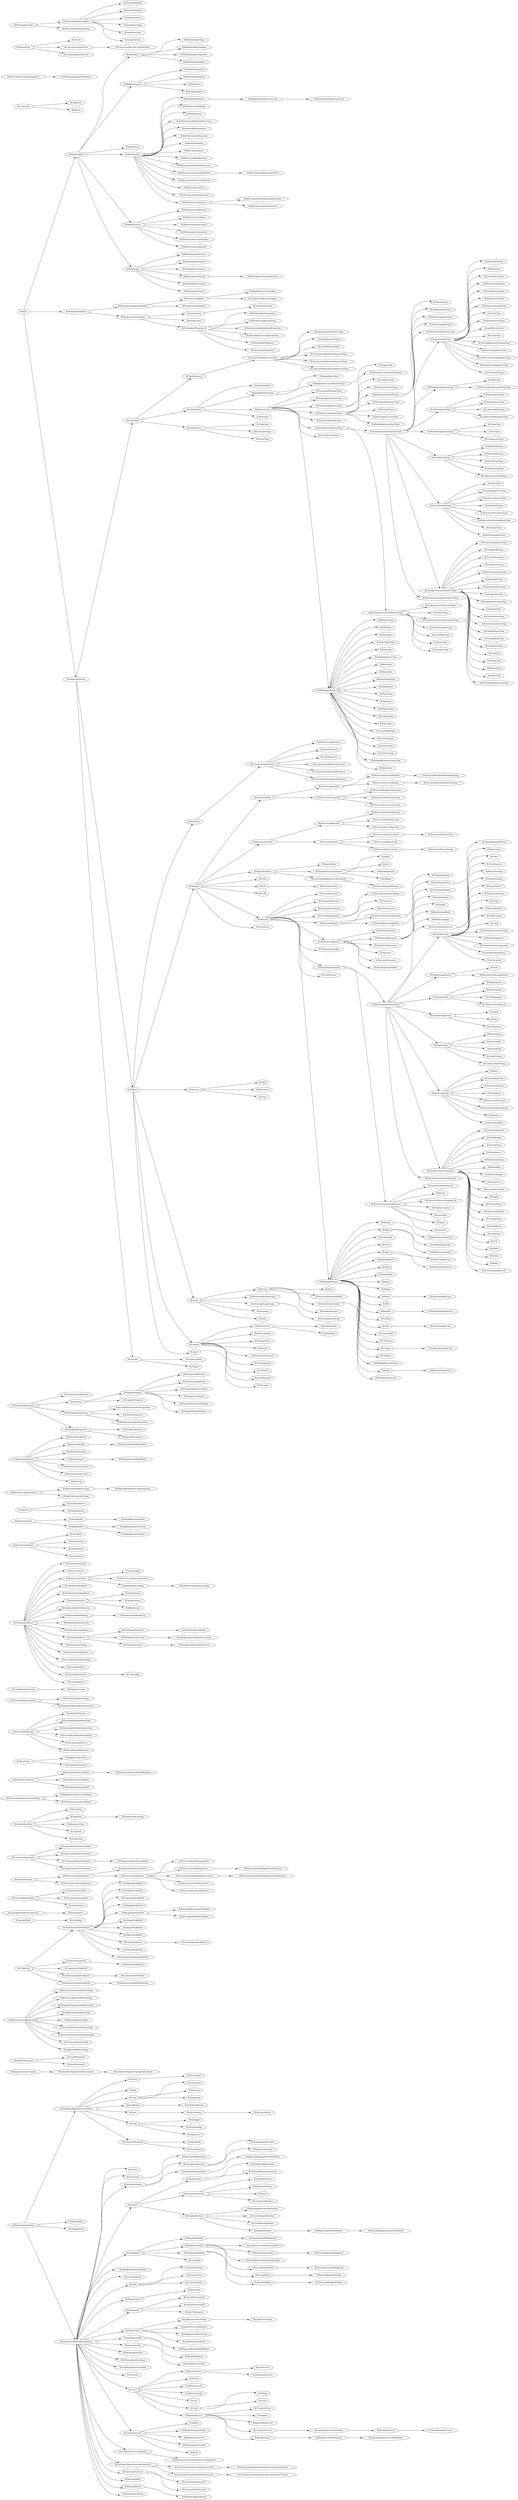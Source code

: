 digraph G {
 rankdir=LR;
  IfcRepresentationItem -> {IfcTopologicalRepresentationItem, IfcStyledItem, IfcMappedItem, IfcGeometricRepresentationItem};
  IfcTopologicalRepresentationItem -> {IfcVertex, IfcPath, IfcLoop, IfcFaceBound, IfcFace, IfcEdge, IfcConnectedFaceSet};
  IfcVertex -> {IfcVertexPoint};
  IfcLoop -> {IfcVertexLoop, IfcPolyLoop, IfcEdgeLoop};
  IfcFaceBound -> {IfcFaceOuterBound};
  IfcFace -> {IfcFaceSurface};
  IfcFaceSurface -> {IfcAdvancedFace};
  IfcEdge -> {IfcSubedge, IfcOrientedEdge, IfcEdgeCurve};
  IfcConnectedFaceSet -> {IfcOpenShell, IfcClosedShell};
  IfcGeometricRepresentationItem -> {IfcVector, IfcTextLiteral, IfcTessellatedItem, IfcSurface, IfcSolidModel, IfcShellBasedSurfaceModel, IfcSectionedSpine, IfcPoint, IfcPlanarExtent, IfcPlacement, IfcLightSource, IfcHalfSpaceSolid, IfcGeometricSet, IfcFillAreaStyleTiles, IfcFillAreaStyleHatching, IfcFaceBasedSurfaceModel, IfcDirection, IfcCurve, IfcCsgPrimitive3D, IfcCompositeCurveSegment, IfcCartesianTransformationOperator, IfcCartesianPointList, IfcBoundingBox, IfcBooleanResult, IfcAnnotationFillArea};
  IfcTextLiteral -> {IfcTextLiteralWithExtent};
  IfcTessellatedItem -> {IfcTessellatedFaceSet, IfcIndexedPolygonalFace};
  IfcTessellatedFaceSet -> {IfcTriangulatedFaceSet, IfcPolygonalFaceSet};
  IfcIndexedPolygonalFace -> {IfcIndexedPolygonalFaceWithVoids};
  IfcSurface -> {IfcSweptSurface, IfcElementarySurface, IfcBoundedSurface};
  IfcSweptSurface -> {IfcSurfaceOfRevolution, IfcSurfaceOfLinearExtrusion};
  IfcElementarySurface -> {IfcToroidalSurface, IfcSphericalSurface, IfcPlane, IfcCylindricalSurface};
  IfcBoundedSurface -> {IfcRectangularTrimmedSurface, IfcCurveBoundedSurface, IfcCurveBoundedPlane, IfcBSplineSurface};
  IfcBSplineSurface -> {IfcBSplineSurfaceWithKnots};
  IfcBSplineSurfaceWithKnots -> {IfcRationalBSplineSurfaceWithKnots};
  IfcSolidModel -> {IfcSweptDiskSolid, IfcSweptAreaSolid, IfcManifoldSolidBrep, IfcCsgSolid};
  IfcSweptDiskSolid -> {IfcSweptDiskSolidPolygonal};
  IfcSweptAreaSolid -> {IfcSurfaceCurveSweptAreaSolid, IfcRevolvedAreaSolid, IfcFixedReferenceSweptAreaSolid, IfcExtrudedAreaSolid};
  IfcRevolvedAreaSolid -> {IfcRevolvedAreaSolidTapered};
  IfcExtrudedAreaSolid -> {IfcExtrudedAreaSolidTapered};
  IfcManifoldSolidBrep -> {IfcFacetedBrep, IfcAdvancedBrep};
  IfcFacetedBrep -> {IfcFacetedBrepWithVoids};
  IfcAdvancedBrep -> {IfcAdvancedBrepWithVoids};
  IfcPoint -> {IfcPointOnSurface, IfcPointOnCurve, IfcCartesianPoint};
  IfcPlanarExtent -> {IfcPlanarBox};
  IfcPlacement -> {IfcAxis2Placement3D, IfcAxis2Placement2D, IfcAxis1Placement};
  IfcLightSource -> {IfcLightSourcePositional, IfcLightSourceGoniometric, IfcLightSourceDirectional, IfcLightSourceAmbient};
  IfcLightSourcePositional -> {IfcLightSourceSpot};
  IfcHalfSpaceSolid -> {IfcPolygonalBoundedHalfSpace, IfcBoxedHalfSpace};
  IfcGeometricSet -> {IfcGeometricCurveSet};
  IfcCurve -> {IfcSurfaceCurve, IfcPcurve, IfcOffsetCurve3D, IfcOffsetCurve2D, IfcLine, IfcConic, IfcBoundedCurve};
  IfcSurfaceCurve -> {IfcSeamCurve, IfcIntersectionCurve};
  IfcConic -> {IfcEllipse, IfcCircle};
  IfcBoundedCurve -> {IfcTrimmedCurve, IfcPolyline, IfcIndexedPolyCurve, IfcCompositeCurve, IfcBSplineCurve};
  IfcCompositeCurve -> {IfcCompositeCurveOnSurface};
  IfcCompositeCurveOnSurface -> {IfcBoundaryCurve};
  IfcBoundaryCurve -> {IfcOuterBoundaryCurve};
  IfcBSplineCurve -> {IfcBSplineCurveWithKnots};
  IfcBSplineCurveWithKnots -> {IfcRationalBSplineCurveWithKnots};
  IfcCsgPrimitive3D -> {IfcSphere, IfcRightCircularCylinder, IfcRightCircularCone, IfcRectangularPyramid, IfcBlock};
  IfcCompositeCurveSegment -> {IfcReparametrisedCompositeCurveSegment};
  IfcCartesianTransformationOperator -> {IfcCartesianTransformationOperator3D, IfcCartesianTransformationOperator2D};
  IfcCartesianTransformationOperator3D -> {IfcCartesianTransformationOperator3DnonUniform};
  IfcCartesianTransformationOperator2D -> {IfcCartesianTransformationOperator2DnonUniform};
  IfcCartesianPointList -> {IfcCartesianPointList3D, IfcCartesianPointList2D};
  IfcBooleanResult -> {IfcBooleanClippingResult};
  IfcRepresentationContext -> {IfcGeometricRepresentationContext};
  IfcGeometricRepresentationContext -> {IfcGeometricRepresentationSubContext};
  IfcObjectPlacement -> {IfcLocalPlacement, IfcGridPlacement};
  IfcResourceLevelRelationship -> {IfcResourceConstraintRelationship, IfcResourceApprovalRelationship, IfcPropertyDependencyRelationship, IfcOrganizationRelationship, IfcMaterialRelationship, IfcExternalReferenceRelationship, IfcDocumentInformationRelationship, IfcCurrencyRelationship, IfcApprovalRelationship};
  IfcProfileDef -> {IfcParameterizedProfileDef, IfcDerivedProfileDef, IfcCompositeProfileDef, IfcArbitraryOpenProfileDef, IfcArbitraryClosedProfileDef};
  IfcParameterizedProfileDef -> {IfcZShapeProfileDef, IfcUShapeProfileDef, IfcTrapeziumProfileDef, IfcTShapeProfileDef, IfcRectangleProfileDef, IfcLShapeProfileDef, IfcIShapeProfileDef, IfcEllipseProfileDef, IfcCircleProfileDef, IfcCShapeProfileDef, IfcAsymmetricIShapeProfileDef};
  IfcRectangleProfileDef -> {IfcRoundedRectangleProfileDef, IfcRectangleHollowProfileDef};
  IfcCircleProfileDef -> {IfcCircleHollowProfileDef};
  IfcDerivedProfileDef -> {IfcMirroredProfileDef};
  IfcArbitraryOpenProfileDef -> {IfcCenterLineProfileDef};
  IfcArbitraryClosedProfileDef -> {IfcArbitraryProfileDefWithVoids};
  IfcAppliedValue -> {IfcCostValue};
  IfcCoordinateReferenceSystem -> {IfcProjectedCrs};
  IfcExternalInformation -> {IfcLibraryInformation, IfcDocumentInformation, IfcClassification};
  IfcStructuralLoad -> {IfcStructuralLoadOrResult, IfcStructuralLoadConfiguration};
  IfcStructuralLoadOrResult -> {IfcSurfaceReinforcementArea, IfcStructuralLoadStatic};
  IfcStructuralLoadStatic -> {IfcStructuralLoadTemperature, IfcStructuralLoadSingleForce, IfcStructuralLoadSingleDisplacement, IfcStructuralLoadPlanarForce, IfcStructuralLoadLinearForce};
  IfcStructuralLoadSingleForce -> {IfcStructuralLoadSingleForceWarping};
  IfcStructuralLoadSingleDisplacement -> {IfcStructuralLoadSingleDisplacementDistortion};
  IfcConnectionGeometry -> {IfcConnectionVolumeGeometry, IfcConnectionSurfaceGeometry, IfcConnectionPointGeometry, IfcConnectionCurveGeometry};
  IfcConnectionPointGeometry -> {IfcConnectionPointEccentricity};
  IfcSchedulingTime -> {IfcWorkTime, IfcTaskTime, IfcResourceTime, IfcLagTime, IfcEventTime};
  IfcTaskTime -> {IfcTaskTimeRecurring};
  IfcStructuralConnectionCondition -> {IfcSlippageConnectionCondition, IfcFailureConnectionCondition};
  IfcBoundaryCondition -> {IfcBoundaryNodeCondition, IfcBoundaryFaceCondition, IfcBoundaryEdgeCondition};
  IfcBoundaryNodeCondition -> {IfcBoundaryNodeConditionWarping};
  IfcTimeSeries -> {IfcRegularTimeSeries, IfcIrregularTimeSeries};
  IfcExternalReference -> {IfcLibraryReference, IfcExternallyDefinedTextFont, IfcExternallyDefinedSurfaceStyle, IfcExternallyDefinedHatchStyle, IfcDocumentReference, IfcClassificationReference};
  IfcProductRepresentation -> {IfcProductDefinitionShape, IfcMaterialDefinitionRepresentation};
  IfcCoordinateOperation -> {IfcMapConversion};
  IfcPresentationItem -> {IfcTextureVertexList, IfcTextureVertex, IfcTextureCoordinate, IfcTextStyleTextModel, IfcTextStyleForDefinedFont, IfcSurfaceTexture, IfcSurfaceStyleWithTextures, IfcSurfaceStyleShading, IfcSurfaceStyleRefraction, IfcSurfaceStyleLighting, IfcPreDefinedItem, IfcIndexedColourMap, IfcCurveStyleFontPattern, IfcCurveStyleFontAndScaling, IfcCurveStyleFont, IfcColourSpecification, IfcColourRgbList};
  IfcTextureCoordinate -> {IfcTextureMap, IfcTextureCoordinateGenerator, IfcIndexedTextureMap};
  IfcIndexedTextureMap -> {IfcIndexedTriangleTextureMap};
  IfcSurfaceTexture -> {IfcPixelTexture, IfcImageTexture, IfcBlobTexture};
  IfcSurfaceStyleShading -> {IfcSurfaceStyleRendering};
  IfcPreDefinedItem -> {IfcPreDefinedTextFont, IfcPreDefinedCurveFont, IfcPreDefinedColour};
  IfcPreDefinedTextFont -> {IfcTextStyleFontModel};
  IfcPreDefinedCurveFont -> {IfcDraughtingPreDefinedCurveFont};
  IfcPreDefinedColour -> {IfcDraughtingPreDefinedColour};
  IfcColourSpecification -> {IfcColourRgb};
  IfcPresentationStyle -> {IfcTextStyle, IfcSurfaceStyle, IfcFillAreaStyle, IfcCurveStyle};
  IfcRepresentation -> {IfcStyleModel, IfcShapeModel};
  IfcStyleModel -> {IfcStyledRepresentation};
  IfcShapeModel -> {IfcTopologyRepresentation, IfcShapeRepresentation};
  IfcAddress -> {IfcTelecomAddress, IfcPostalAddress};
  IfcMaterialUsageDefinition -> {IfcMaterialProfileSetUsage, IfcMaterialLayerSetUsage};
  IfcMaterialProfileSetUsage -> {IfcMaterialProfileSetUsageTapering};
  IfcMaterialDefinition -> {IfcMaterialProfileSet, IfcMaterialProfile, IfcMaterialLayerSet, IfcMaterialLayer, IfcMaterialConstituentSet, IfcMaterialConstituent, IfcMaterial};
  IfcMaterialProfile -> {IfcMaterialProfileWithOffsets};
  IfcMaterialLayer -> {IfcMaterialLayerWithOffsets};
  IfcPropertyAbstraction -> {IfcPropertyEnumeration, IfcProperty, IfcPreDefinedProperties, IfcExtendedProperties};
  IfcProperty -> {IfcSimpleProperty, IfcComplexProperty};
  IfcSimpleProperty -> {IfcPropertyTableValue, IfcPropertySingleValue, IfcPropertyReferenceValue, IfcPropertyListValue, IfcPropertyEnumeratedValue, IfcPropertyBoundedValue};
  IfcPreDefinedProperties -> {IfcSectionReinforcementProperties, IfcSectionProperties, IfcReinforcementBarProperties};
  IfcExtendedProperties -> {IfcProfileProperties, IfcMaterialProperties};
  IfcRoot -> {IfcRelationship, IfcPropertyDefinition, IfcObjectDefinition};
  IfcRelationship -> {IfcRelDefines, IfcRelDecomposes, IfcRelDeclares, IfcRelConnects, IfcRelAssociates, IfcRelAssigns};
  IfcRelDefines -> {IfcRelDefinesByType, IfcRelDefinesByTemplate, IfcRelDefinesByProperties, IfcRelDefinesByObject};
  IfcRelDecomposes -> {IfcRelVoidsElement, IfcRelProjectsElement, IfcRelNests, IfcRelAggregates};
  IfcRelConnects -> {IfcRelSpaceBoundary, IfcRelServicesBuildings, IfcRelSequence, IfcRelReferencedInSpatialStructure, IfcRelInterferesElements, IfcRelFlowControlElements, IfcRelFillsElement, IfcRelCoversSpaces, IfcRelCoversBldgElements, IfcRelContainedInSpatialStructure, IfcRelConnectsStructuralMember, IfcRelConnectsStructuralActivity, IfcRelConnectsPorts, IfcRelConnectsPortToElement, IfcRelConnectsElements};
  IfcRelSpaceBoundary -> {IfcRelSpaceBoundary1stLevel};
  IfcRelSpaceBoundary1stLevel -> {IfcRelSpaceBoundary2ndLevel};
  IfcRelConnectsStructuralMember -> {IfcRelConnectsWithEccentricity};
  IfcRelConnectsElements -> {IfcRelConnectsWithRealizingElements, IfcRelConnectsPathElements};
  IfcRelAssociates -> {IfcRelAssociatesMaterial, IfcRelAssociatesLibrary, IfcRelAssociatesDocument, IfcRelAssociatesConstraint, IfcRelAssociatesClassification, IfcRelAssociatesApproval};
  IfcRelAssigns -> {IfcRelAssignsToResource, IfcRelAssignsToProduct, IfcRelAssignsToProcess, IfcRelAssignsToGroup, IfcRelAssignsToControl, IfcRelAssignsToActor};
  IfcRelAssignsToGroup -> {IfcRelAssignsToGroupByFactor};
  IfcPropertyDefinition -> {IfcPropertyTemplateDefinition, IfcPropertySetDefinition};
  IfcPropertyTemplateDefinition -> {IfcPropertyTemplate, IfcPropertySetTemplate};
  IfcPropertyTemplate -> {IfcSimplePropertyTemplate, IfcComplexPropertyTemplate};
  IfcPropertySetDefinition -> {IfcQuantitySet, IfcPropertySet, IfcPreDefinedPropertySet};
  IfcQuantitySet -> {IfcElementQuantity};
  IfcPreDefinedPropertySet -> {IfcWindowPanelProperties, IfcWindowLiningProperties, IfcReinforcementDefinitionProperties, IfcPermeableCoveringProperties, IfcDoorPanelProperties, IfcDoorLiningProperties};
  IfcObjectDefinition -> {IfcTypeObject, IfcObject, IfcContext};
  IfcTypeObject -> {IfcTypeResource, IfcTypeProduct, IfcTypeProcess};
  IfcTypeResource -> {IfcConstructionResourceType};
  IfcConstructionResourceType -> {IfcSubContractResourceType, IfcLaborResourceType, IfcCrewResourceType, IfcConstructionProductResourceType, IfcConstructionMaterialResourceType, IfcConstructionEquipmentResourceType};
  IfcTypeProduct -> {IfcWindowStyle, IfcSpatialElementType, IfcElementType, IfcDoorStyle};
  IfcSpatialElementType -> {IfcSpatialZoneType, IfcSpatialStructureElementType};
  IfcSpatialStructureElementType -> {IfcSpaceType};
  IfcElementType -> {IfcTransportElementType, IfcGeographicElementType, IfcFurnishingElementType, IfcElementComponentType, IfcElementAssemblyType, IfcDistributionElementType, IfcCivilElementType, IfcBuildingElementType};
  IfcFurnishingElementType -> {IfcSystemFurnitureElementType, IfcFurnitureType};
  IfcElementComponentType -> {IfcVibrationIsolatorType, IfcReinforcingElementType, IfcMechanicalFastenerType, IfcFastenerType, IfcDiscreteAccessoryType, IfcBuildingElementPartType};
  IfcReinforcingElementType -> {IfcTendonType, IfcTendonAnchorType, IfcReinforcingMeshType, IfcReinforcingBarType};
  IfcDistributionElementType -> {IfcDistributionFlowElementType, IfcDistributionControlElementType};
  IfcDistributionFlowElementType -> {IfcFlowTreatmentDeviceType, IfcFlowTerminalType, IfcFlowStorageDeviceType, IfcFlowSegmentType, IfcFlowMovingDeviceType, IfcFlowFittingType, IfcFlowControllerType, IfcEnergyConversionDeviceType, IfcDistributionChamberElementType};
  IfcFlowTreatmentDeviceType -> {IfcInterceptorType, IfcFilterType, IfcDuctSilencerType};
  IfcFlowTerminalType -> {IfcWasteTerminalType, IfcStackTerminalType, IfcSpaceHeaterType, IfcSanitaryTerminalType, IfcOutletType, IfcMedicalDeviceType, IfcLightFixtureType, IfcLampType, IfcFireSuppressionTerminalType, IfcElectricApplianceType, IfcCommunicationsApplianceType, IfcAudioVisualApplianceType, IfcAirTerminalType};
  IfcFlowStorageDeviceType -> {IfcTankType, IfcElectricFlowStorageDeviceType};
  IfcFlowSegmentType -> {IfcPipeSegmentType, IfcDuctSegmentType, IfcCableSegmentType, IfcCableCarrierSegmentType};
  IfcFlowMovingDeviceType -> {IfcPumpType, IfcFanType, IfcCompressorType};
  IfcFlowFittingType -> {IfcPipeFittingType, IfcJunctionBoxType, IfcDuctFittingType, IfcCableFittingType, IfcCableCarrierFittingType};
  IfcFlowControllerType -> {IfcValveType, IfcSwitchingDeviceType, IfcProtectiveDeviceType, IfcFlowMeterType, IfcElectricTimeControlType, IfcElectricDistributionBoardType, IfcDamperType, IfcAirTerminalBoxType};
  IfcEnergyConversionDeviceType -> {IfcUnitaryEquipmentType, IfcTubeBundleType, IfcTransformerType, IfcSolarDeviceType, IfcMotorConnectionType, IfcHumidifierType, IfcHeatExchangerType, IfcEvaporatorType, IfcEvaporativeCoolerType, IfcEngineType, IfcElectricMotorType, IfcElectricGeneratorType, IfcCoolingTowerType, IfcCooledBeamType, IfcCondenserType, IfcCoilType, IfcChillerType, IfcBurnerType, IfcBoilerType, IfcAirToAirHeatRecoveryType};
  IfcDistributionControlElementType -> {IfcUnitaryControlElementType, IfcSensorType, IfcProtectiveDeviceTrippingUnitType, IfcFlowInstrumentType, IfcControllerType, IfcAlarmType, IfcActuatorType};
  IfcBuildingElementType -> {IfcWindowType, IfcWallType, IfcStairType, IfcStairFlightType, IfcSlabType, IfcShadingDeviceType, IfcRoofType, IfcRampType, IfcRampFlightType, IfcRailingType, IfcPlateType, IfcPileType, IfcMemberType, IfcFootingType, IfcDoorType, IfcCurtainWallType, IfcCoveringType, IfcColumnType, IfcChimneyType, IfcBuildingElementProxyType, IfcBeamType};
  IfcTypeProcess -> {IfcTaskType, IfcProcedureType, IfcEventType};
  IfcObject -> {IfcResource, IfcProduct, IfcProcess, IfcGroup, IfcControl, IfcActor};
  IfcResource -> {IfcConstructionResource};
  IfcConstructionResource -> {IfcSubContractResource, IfcLaborResource, IfcCrewResource, IfcConstructionProductResource, IfcConstructionMaterialResource, IfcConstructionEquipmentResource};
  IfcProduct -> {IfcStructuralItem, IfcStructuralActivity, IfcSpatialElement, IfcProxy, IfcPort, IfcGrid, IfcElement, IfcAnnotation};
  IfcStructuralItem -> {IfcStructuralMember, IfcStructuralConnection};
  IfcStructuralMember -> {IfcStructuralSurfaceMember, IfcStructuralCurveMember};
  IfcStructuralSurfaceMember -> {IfcStructuralSurfaceMemberVarying};
  IfcStructuralCurveMember -> {IfcStructuralCurveMemberVarying};
  IfcStructuralConnection -> {IfcStructuralSurfaceConnection, IfcStructuralPointConnection, IfcStructuralCurveConnection};
  IfcStructuralActivity -> {IfcStructuralReaction, IfcStructuralAction};
  IfcStructuralReaction -> {IfcStructuralSurfaceReaction, IfcStructuralPointReaction, IfcStructuralCurveReaction};
  IfcStructuralAction -> {IfcStructuralSurfaceAction, IfcStructuralPointAction, IfcStructuralCurveAction};
  IfcStructuralSurfaceAction -> {IfcStructuralPlanarAction};
  IfcStructuralCurveAction -> {IfcStructuralLinearAction};
  IfcSpatialElement -> {IfcSpatialZone, IfcSpatialStructureElement, IfcExternalSpatialStructureElement};
  IfcSpatialStructureElement -> {IfcSpace, IfcSite, IfcBuildingStorey, IfcBuilding};
  IfcExternalSpatialStructureElement -> {IfcExternalSpatialElement};
  IfcPort -> {IfcDistributionPort};
  IfcElement -> {IfcVirtualElement, IfcTransportElement, IfcGeographicElement, IfcFurnishingElement, IfcFeatureElement, IfcElementComponent, IfcElementAssembly, IfcDistributionElement, IfcCivilElement, IfcBuildingElement};
  IfcFurnishingElement -> {IfcSystemFurnitureElement, IfcFurniture};
  IfcFeatureElement -> {IfcSurfaceFeature, IfcFeatureElementSubtraction, IfcFeatureElementAddition};
  IfcFeatureElementSubtraction -> {IfcVoidingFeature, IfcOpeningElement};
  IfcOpeningElement -> {IfcOpeningStandardCase};
  IfcFeatureElementAddition -> {IfcProjectionElement};
  IfcElementComponent -> {IfcVibrationIsolator, IfcReinforcingElement, IfcMechanicalFastener, IfcFastener, IfcDiscreteAccessory, IfcBuildingElementPart};
  IfcReinforcingElement -> {IfcTendonAnchor, IfcTendon, IfcReinforcingMesh, IfcReinforcingBar};
  IfcDistributionElement -> {IfcDistributionFlowElement, IfcDistributionControlElement};
  IfcDistributionFlowElement -> {IfcFlowTreatmentDevice, IfcFlowTerminal, IfcFlowStorageDevice, IfcFlowSegment, IfcFlowMovingDevice, IfcFlowFitting, IfcFlowController, IfcEnergyConversionDevice, IfcDistributionChamberElement};
  IfcFlowTreatmentDevice -> {IfcInterceptor, IfcFilter, IfcDuctSilencer};
  IfcFlowTerminal -> {IfcWasteTerminal, IfcStackTerminal, IfcSpaceHeater, IfcSanitaryTerminal, IfcOutlet, IfcMedicalDevice, IfcLightFixture, IfcLamp, IfcFireSuppressionTerminal, IfcElectricAppliance, IfcCommunicationsAppliance, IfcAudioVisualAppliance, IfcAirTerminal};
  IfcFlowStorageDevice -> {IfcTank, IfcElectricFlowStorageDevice};
  IfcFlowSegment -> {IfcPipeSegment, IfcDuctSegment, IfcCableSegment, IfcCableCarrierSegment};
  IfcFlowMovingDevice -> {IfcPump, IfcFan, IfcCompressor};
  IfcFlowFitting -> {IfcPipeFitting, IfcJunctionBox, IfcDuctFitting, IfcCableFitting, IfcCableCarrierFitting};
  IfcFlowController -> {IfcValve, IfcSwitchingDevice, IfcProtectiveDevice, IfcFlowMeter, IfcElectricTimeControl, IfcElectricDistributionBoard, IfcDamper, IfcAirTerminalBox};
  IfcEnergyConversionDevice -> {IfcUnitaryEquipment, IfcTubeBundle, IfcTransformer, IfcSolarDevice, IfcMotorConnection, IfcHumidifier, IfcHeatExchanger, IfcEvaporator, IfcEvaporativeCooler, IfcEngine, IfcElectricMotor, IfcElectricGenerator, IfcCoolingTower, IfcCooledBeam, IfcCondenser, IfcCoil, IfcChiller, IfcBurner, IfcBoiler, IfcAirToAirHeatRecovery};
  IfcDistributionControlElement -> {IfcUnitaryControlElement, IfcSensor, IfcProtectiveDeviceTrippingUnit, IfcFlowInstrument, IfcController, IfcAlarm, IfcActuator};
  IfcBuildingElement -> {IfcWindow, IfcWall, IfcStairFlight, IfcStair, IfcSlab, IfcShadingDevice, IfcRoof, IfcRampFlight, IfcRamp, IfcRailing, IfcPlate, IfcPile, IfcMember, IfcFooting, IfcDoor, IfcCurtainWall, IfcCovering, IfcColumn, IfcChimney, IfcBuildingElementProxy, IfcBeam};
  IfcWindow -> {IfcWindowStandardCase};
  IfcWall -> {IfcWallStandardCase, IfcWallElementedCase};
  IfcSlab -> {IfcSlabStandardCase, IfcSlabElementedCase};
  IfcPlate -> {IfcPlateStandardCase};
  IfcMember -> {IfcMemberStandardCase};
  IfcDoor -> {IfcDoorStandardCase};
  IfcColumn -> {IfcColumnStandardCase};
  IfcBeam -> {IfcBeamStandardCase};
  IfcProcess -> {IfcTask, IfcProcedure, IfcEvent};
  IfcGroup -> {IfcSystem, IfcStructuralResultGroup, IfcStructuralLoadGroup, IfcInventory, IfcAsset};
  IfcSystem -> {IfcZone, IfcStructuralAnalysisModel, IfcDistributionSystem, IfcBuildingSystem};
  IfcDistributionSystem -> {IfcDistributionCircuit};
  IfcStructuralLoadGroup -> {IfcStructuralLoadCase};
  IfcControl -> {IfcWorkControl, IfcWorkCalendar, IfcProjectOrder, IfcPermit, IfcPerformanceHistory, IfcCostSchedule, IfcCostItem, IfcActionRequest};
  IfcWorkControl -> {IfcWorkSchedule, IfcWorkPlan};
  IfcActor -> {IfcOccupant};
  IfcContext -> {IfcProjectLibrary, IfcProject};
  IfcConstraint -> {IfcObjective, IfcMetric};
  IfcPresentationLayerAssignment -> {IfcPresentationLayerWithStyle};
  IfcNamedUnit -> {IfcSiUnit, IfcConversionBasedUnit, IfcContextDependentUnit};
  IfcConversionBasedUnit -> {IfcConversionBasedUnitWithOffset};
  IfcPhysicalQuantity -> {IfcPhysicalSimpleQuantity, IfcPhysicalComplexQuantity};
  IfcPhysicalSimpleQuantity -> {IfcQuantityWeight, IfcQuantityVolume, IfcQuantityTime, IfcQuantityLength, IfcQuantityCount, IfcQuantityArea};
}
